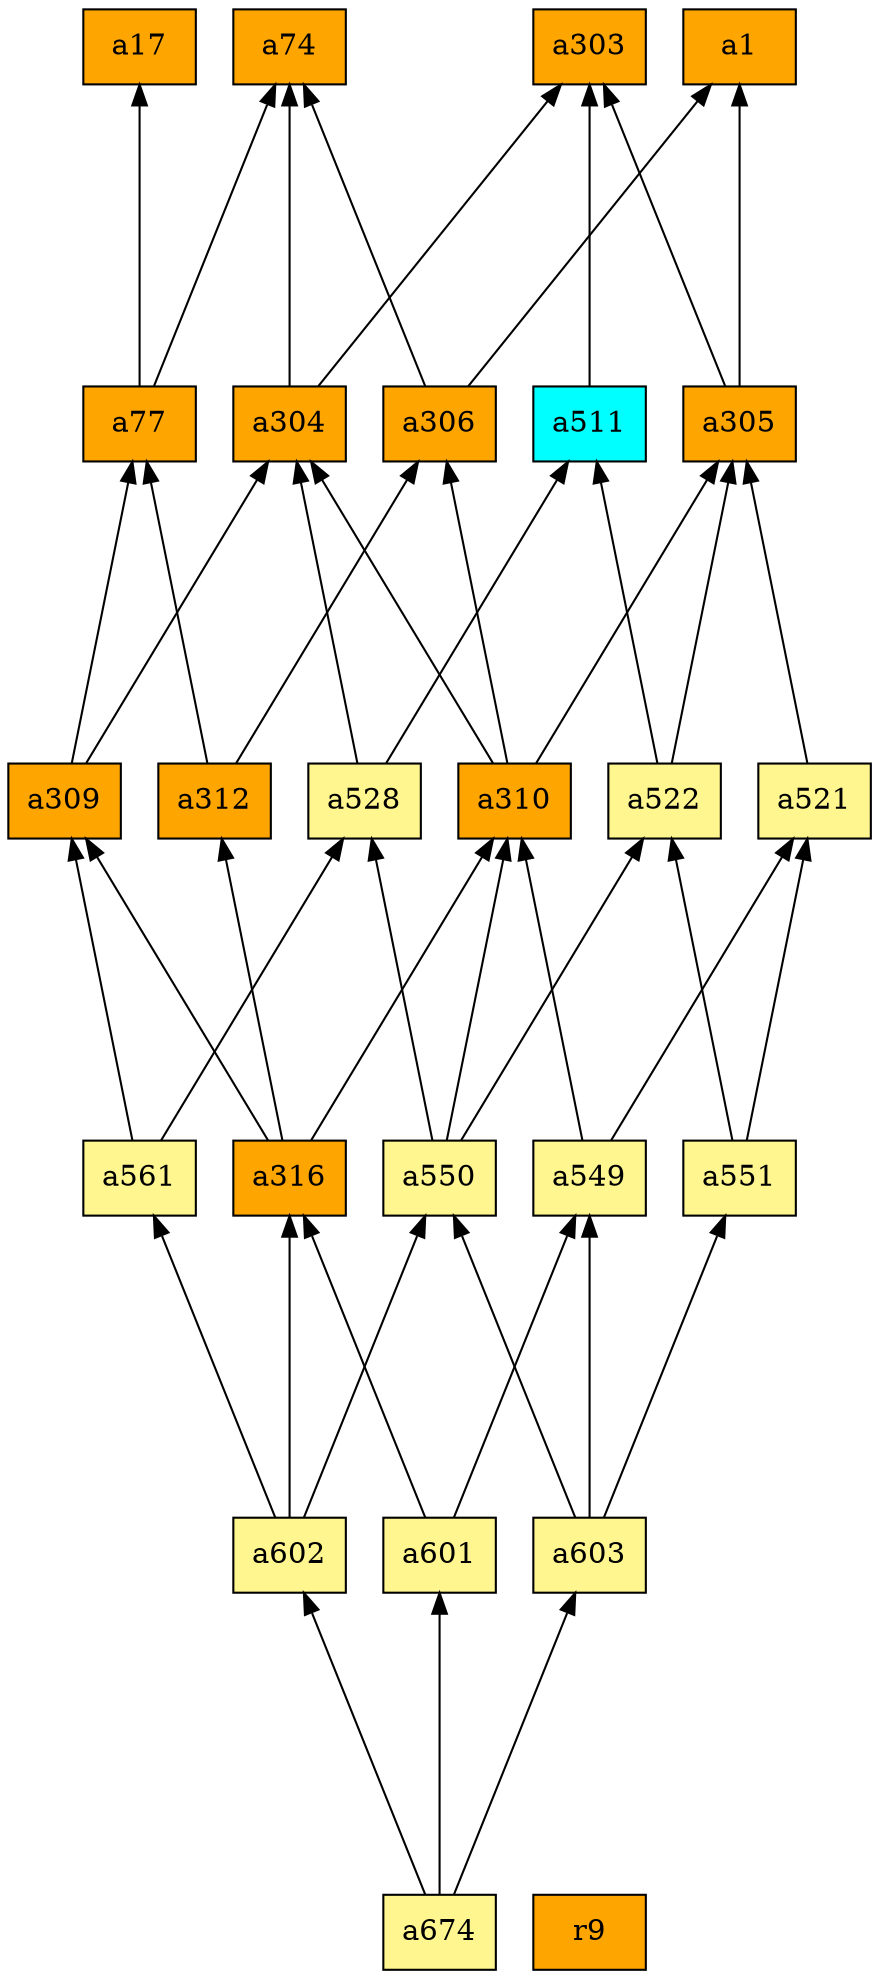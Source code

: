 digraph G {
rankdir=BT;ranksep="2.0";
"a309" [shape=record,fillcolor=orange,style=filled,label="{a309}"];
"a674" [shape=record,fillcolor=khaki1,style=filled,label="{a674}"];
"a74" [shape=record,fillcolor=orange,style=filled,label="{a74}"];
"a304" [shape=record,fillcolor=orange,style=filled,label="{a304}"];
"a528" [shape=record,fillcolor=khaki1,style=filled,label="{a528}"];
"a312" [shape=record,fillcolor=orange,style=filled,label="{a312}"];
"a17" [shape=record,fillcolor=orange,style=filled,label="{a17}"];
"a77" [shape=record,fillcolor=orange,style=filled,label="{a77}"];
"r9" [shape=record,fillcolor=orange,style=filled,label="{r9}"];
"a303" [shape=record,fillcolor=orange,style=filled,label="{a303}"];
"a521" [shape=record,fillcolor=khaki1,style=filled,label="{a521}"];
"a561" [shape=record,fillcolor=khaki1,style=filled,label="{a561}"];
"a1" [shape=record,fillcolor=orange,style=filled,label="{a1}"];
"a306" [shape=record,fillcolor=orange,style=filled,label="{a306}"];
"a549" [shape=record,fillcolor=khaki1,style=filled,label="{a549}"];
"a603" [shape=record,fillcolor=khaki1,style=filled,label="{a603}"];
"a601" [shape=record,fillcolor=khaki1,style=filled,label="{a601}"];
"a602" [shape=record,fillcolor=khaki1,style=filled,label="{a602}"];
"a316" [shape=record,fillcolor=orange,style=filled,label="{a316}"];
"a305" [shape=record,fillcolor=orange,style=filled,label="{a305}"];
"a551" [shape=record,fillcolor=khaki1,style=filled,label="{a551}"];
"a522" [shape=record,fillcolor=khaki1,style=filled,label="{a522}"];
"a511" [shape=record,fillcolor=cyan,style=filled,label="{a511}"];
"a550" [shape=record,fillcolor=khaki1,style=filled,label="{a550}"];
"a310" [shape=record,fillcolor=orange,style=filled,label="{a310}"];
"a309" -> "a304"
"a309" -> "a77"
"a674" -> "a603"
"a674" -> "a601"
"a674" -> "a602"
"a304" -> "a303"
"a304" -> "a74"
"a528" -> "a511"
"a528" -> "a304"
"a312" -> "a306"
"a312" -> "a77"
"a77" -> "a74"
"a77" -> "a17"
"a521" -> "a305"
"a561" -> "a309"
"a561" -> "a528"
"a306" -> "a1"
"a306" -> "a74"
"a549" -> "a521"
"a549" -> "a310"
"a603" -> "a549"
"a603" -> "a551"
"a603" -> "a550"
"a601" -> "a549"
"a601" -> "a316"
"a602" -> "a316"
"a602" -> "a550"
"a602" -> "a561"
"a316" -> "a309"
"a316" -> "a310"
"a316" -> "a312"
"a305" -> "a303"
"a305" -> "a1"
"a551" -> "a522"
"a551" -> "a521"
"a522" -> "a511"
"a522" -> "a305"
"a511" -> "a303"
"a550" -> "a528"
"a550" -> "a522"
"a550" -> "a310"
"a310" -> "a306"
"a310" -> "a304"
"a310" -> "a305"
}